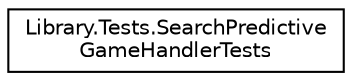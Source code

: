 digraph "Graphical Class Hierarchy"
{
 // INTERACTIVE_SVG=YES
 // LATEX_PDF_SIZE
  edge [fontname="Helvetica",fontsize="10",labelfontname="Helvetica",labelfontsize="10"];
  node [fontname="Helvetica",fontsize="10",shape=record];
  rankdir="LR";
  Node0 [label="Library.Tests.SearchPredictive\lGameHandlerTests",height=0.2,width=0.4,color="black", fillcolor="white", style="filled",URL="$classLibrary_1_1Tests_1_1SearchPredictiveGameHandlerTests.html",tooltip=" "];
}
